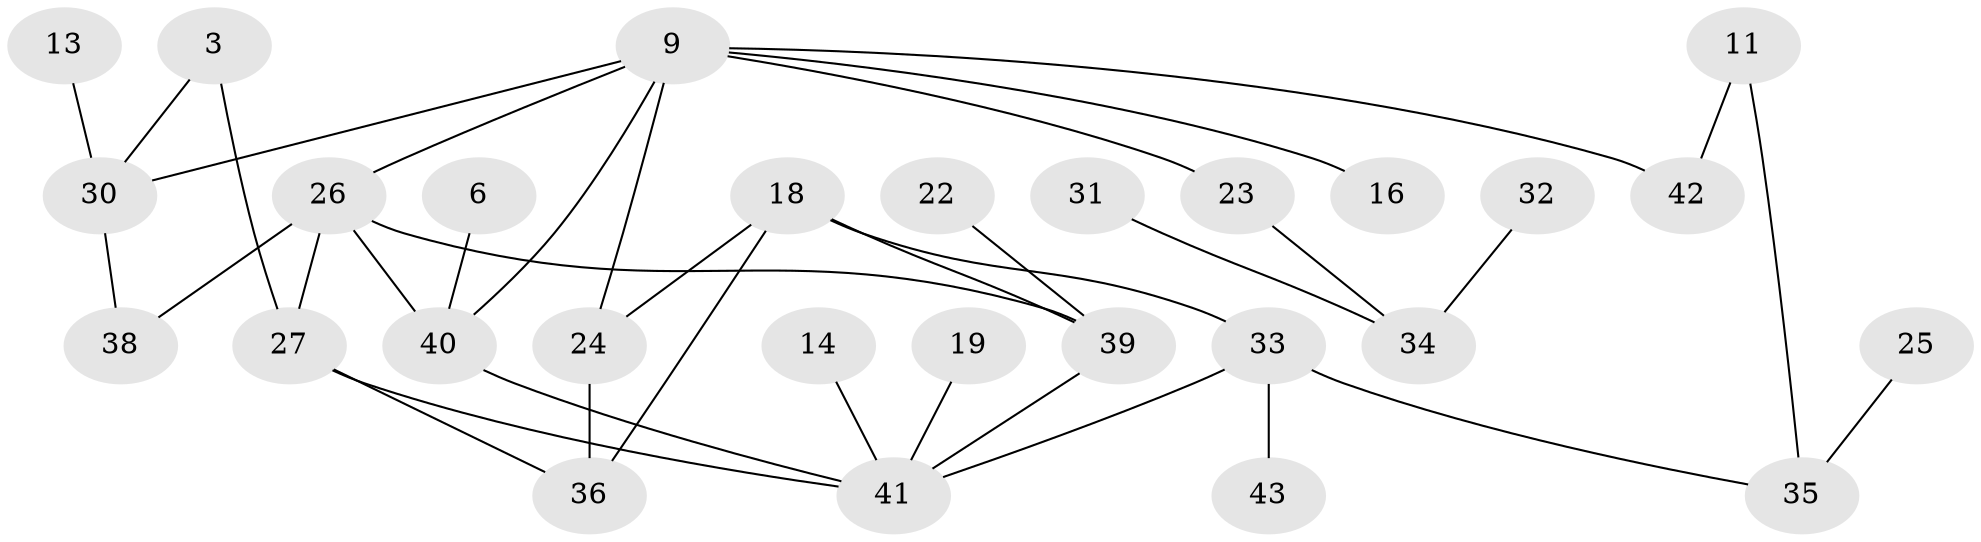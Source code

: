 // original degree distribution, {4: 0.03529411764705882, 0: 0.1411764705882353, 6: 0.011764705882352941, 2: 0.27058823529411763, 1: 0.29411764705882354, 3: 0.17647058823529413, 5: 0.07058823529411765}
// Generated by graph-tools (version 1.1) at 2025/25/03/09/25 03:25:22]
// undirected, 28 vertices, 37 edges
graph export_dot {
graph [start="1"]
  node [color=gray90,style=filled];
  3;
  6;
  9;
  11;
  13;
  14;
  16;
  18;
  19;
  22;
  23;
  24;
  25;
  26;
  27;
  30;
  31;
  32;
  33;
  34;
  35;
  36;
  38;
  39;
  40;
  41;
  42;
  43;
  3 -- 27 [weight=1.0];
  3 -- 30 [weight=1.0];
  6 -- 40 [weight=1.0];
  9 -- 16 [weight=1.0];
  9 -- 23 [weight=2.0];
  9 -- 24 [weight=2.0];
  9 -- 26 [weight=1.0];
  9 -- 30 [weight=1.0];
  9 -- 40 [weight=1.0];
  9 -- 42 [weight=1.0];
  11 -- 35 [weight=1.0];
  11 -- 42 [weight=1.0];
  13 -- 30 [weight=1.0];
  14 -- 41 [weight=1.0];
  18 -- 24 [weight=1.0];
  18 -- 33 [weight=2.0];
  18 -- 36 [weight=1.0];
  18 -- 39 [weight=1.0];
  19 -- 41 [weight=1.0];
  22 -- 39 [weight=1.0];
  23 -- 34 [weight=1.0];
  24 -- 36 [weight=1.0];
  25 -- 35 [weight=1.0];
  26 -- 27 [weight=1.0];
  26 -- 38 [weight=1.0];
  26 -- 39 [weight=1.0];
  26 -- 40 [weight=1.0];
  27 -- 36 [weight=1.0];
  27 -- 41 [weight=1.0];
  30 -- 38 [weight=1.0];
  31 -- 34 [weight=1.0];
  32 -- 34 [weight=1.0];
  33 -- 35 [weight=1.0];
  33 -- 41 [weight=1.0];
  33 -- 43 [weight=1.0];
  39 -- 41 [weight=1.0];
  40 -- 41 [weight=1.0];
}
